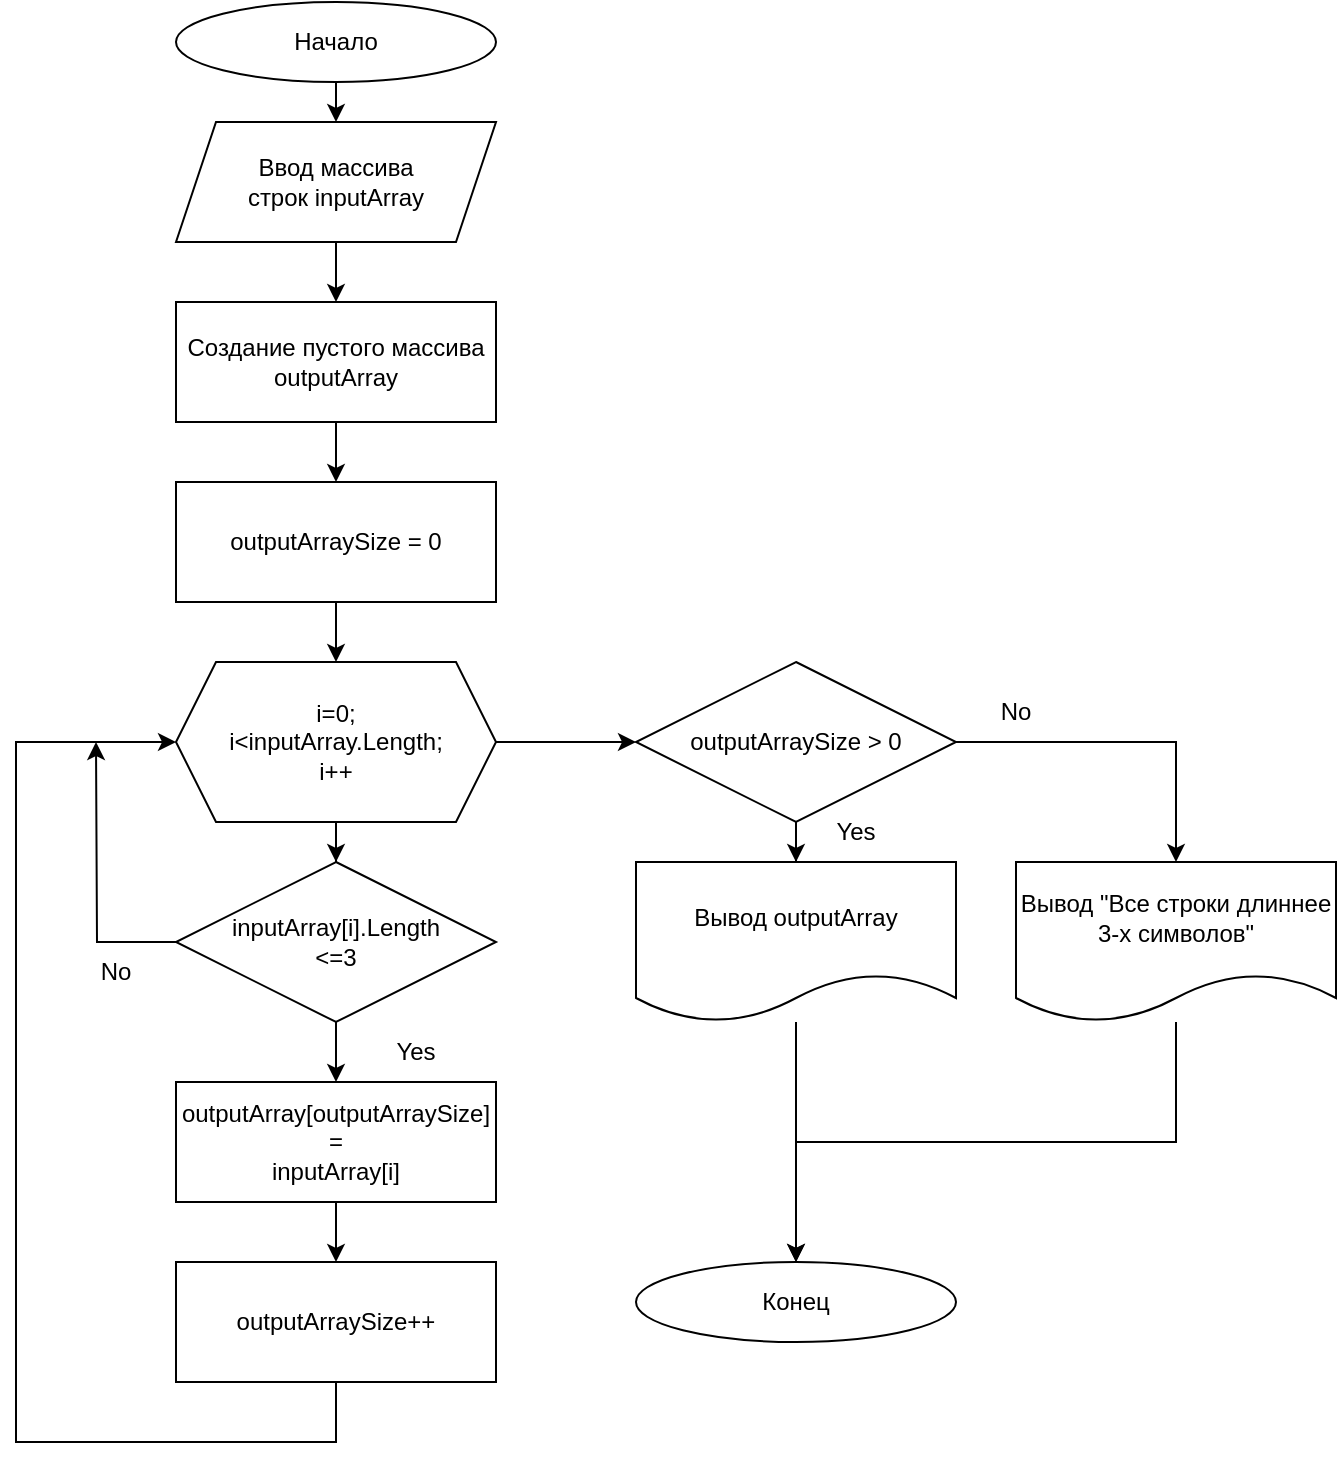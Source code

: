 <mxfile version="21.1.2" type="device">
  <diagram id="C5RBs43oDa-KdzZeNtuy" name="Page-1">
    <mxGraphModel dx="794" dy="788" grid="1" gridSize="10" guides="1" tooltips="1" connect="1" arrows="1" fold="1" page="1" pageScale="1" pageWidth="827" pageHeight="1169" math="0" shadow="0">
      <root>
        <mxCell id="WIyWlLk6GJQsqaUBKTNV-0" />
        <mxCell id="WIyWlLk6GJQsqaUBKTNV-1" parent="WIyWlLk6GJQsqaUBKTNV-0" />
        <mxCell id="5ylXC0vqH7yExzFe4pIZ-2" style="edgeStyle=orthogonalEdgeStyle;rounded=0;orthogonalLoop=1;jettySize=auto;html=1;exitX=0.5;exitY=1;exitDx=0;exitDy=0;entryX=0.5;entryY=0;entryDx=0;entryDy=0;" edge="1" parent="WIyWlLk6GJQsqaUBKTNV-1" source="5ylXC0vqH7yExzFe4pIZ-0" target="5ylXC0vqH7yExzFe4pIZ-1">
          <mxGeometry relative="1" as="geometry" />
        </mxCell>
        <mxCell id="5ylXC0vqH7yExzFe4pIZ-0" value="Начало" style="ellipse;whiteSpace=wrap;html=1;" vertex="1" parent="WIyWlLk6GJQsqaUBKTNV-1">
          <mxGeometry x="240" y="40" width="160" height="40" as="geometry" />
        </mxCell>
        <mxCell id="5ylXC0vqH7yExzFe4pIZ-6" value="" style="edgeStyle=orthogonalEdgeStyle;rounded=0;orthogonalLoop=1;jettySize=auto;html=1;" edge="1" parent="WIyWlLk6GJQsqaUBKTNV-1" source="5ylXC0vqH7yExzFe4pIZ-1" target="5ylXC0vqH7yExzFe4pIZ-5">
          <mxGeometry relative="1" as="geometry" />
        </mxCell>
        <mxCell id="5ylXC0vqH7yExzFe4pIZ-1" value="Ввод массива &lt;br&gt;строк inputArray" style="shape=parallelogram;perimeter=parallelogramPerimeter;whiteSpace=wrap;html=1;fixedSize=1;" vertex="1" parent="WIyWlLk6GJQsqaUBKTNV-1">
          <mxGeometry x="240" y="100" width="160" height="60" as="geometry" />
        </mxCell>
        <mxCell id="5ylXC0vqH7yExzFe4pIZ-8" value="" style="edgeStyle=orthogonalEdgeStyle;rounded=0;orthogonalLoop=1;jettySize=auto;html=1;" edge="1" parent="WIyWlLk6GJQsqaUBKTNV-1" source="5ylXC0vqH7yExzFe4pIZ-5" target="5ylXC0vqH7yExzFe4pIZ-7">
          <mxGeometry relative="1" as="geometry" />
        </mxCell>
        <mxCell id="5ylXC0vqH7yExzFe4pIZ-5" value="Создание пустого массива outputArray" style="rounded=0;whiteSpace=wrap;html=1;" vertex="1" parent="WIyWlLk6GJQsqaUBKTNV-1">
          <mxGeometry x="240" y="190" width="160" height="60" as="geometry" />
        </mxCell>
        <mxCell id="5ylXC0vqH7yExzFe4pIZ-10" value="" style="edgeStyle=orthogonalEdgeStyle;rounded=0;orthogonalLoop=1;jettySize=auto;html=1;" edge="1" parent="WIyWlLk6GJQsqaUBKTNV-1" source="5ylXC0vqH7yExzFe4pIZ-7" target="5ylXC0vqH7yExzFe4pIZ-9">
          <mxGeometry relative="1" as="geometry" />
        </mxCell>
        <mxCell id="5ylXC0vqH7yExzFe4pIZ-7" value="outputArraySize = 0" style="rounded=0;whiteSpace=wrap;html=1;" vertex="1" parent="WIyWlLk6GJQsqaUBKTNV-1">
          <mxGeometry x="240" y="280" width="160" height="60" as="geometry" />
        </mxCell>
        <mxCell id="5ylXC0vqH7yExzFe4pIZ-12" value="" style="edgeStyle=orthogonalEdgeStyle;rounded=0;orthogonalLoop=1;jettySize=auto;html=1;" edge="1" parent="WIyWlLk6GJQsqaUBKTNV-1" source="5ylXC0vqH7yExzFe4pIZ-9" target="5ylXC0vqH7yExzFe4pIZ-11">
          <mxGeometry relative="1" as="geometry" />
        </mxCell>
        <mxCell id="5ylXC0vqH7yExzFe4pIZ-22" value="" style="edgeStyle=orthogonalEdgeStyle;rounded=0;orthogonalLoop=1;jettySize=auto;html=1;" edge="1" parent="WIyWlLk6GJQsqaUBKTNV-1" source="5ylXC0vqH7yExzFe4pIZ-9" target="5ylXC0vqH7yExzFe4pIZ-21">
          <mxGeometry relative="1" as="geometry" />
        </mxCell>
        <mxCell id="5ylXC0vqH7yExzFe4pIZ-9" value="i=0; &lt;br&gt;i&amp;lt;inputArray.Length;&lt;br&gt;i++" style="shape=hexagon;perimeter=hexagonPerimeter2;whiteSpace=wrap;html=1;fixedSize=1;" vertex="1" parent="WIyWlLk6GJQsqaUBKTNV-1">
          <mxGeometry x="240" y="370" width="160" height="80" as="geometry" />
        </mxCell>
        <mxCell id="5ylXC0vqH7yExzFe4pIZ-15" value="" style="edgeStyle=orthogonalEdgeStyle;rounded=0;orthogonalLoop=1;jettySize=auto;html=1;" edge="1" parent="WIyWlLk6GJQsqaUBKTNV-1" source="5ylXC0vqH7yExzFe4pIZ-11" target="5ylXC0vqH7yExzFe4pIZ-14">
          <mxGeometry relative="1" as="geometry" />
        </mxCell>
        <mxCell id="5ylXC0vqH7yExzFe4pIZ-33" style="edgeStyle=orthogonalEdgeStyle;rounded=0;orthogonalLoop=1;jettySize=auto;html=1;" edge="1" parent="WIyWlLk6GJQsqaUBKTNV-1" source="5ylXC0vqH7yExzFe4pIZ-11">
          <mxGeometry relative="1" as="geometry">
            <mxPoint x="200" y="410" as="targetPoint" />
          </mxGeometry>
        </mxCell>
        <mxCell id="5ylXC0vqH7yExzFe4pIZ-11" value="inputArray[i].Length&lt;br&gt;&amp;lt;=3" style="rhombus;whiteSpace=wrap;html=1;" vertex="1" parent="WIyWlLk6GJQsqaUBKTNV-1">
          <mxGeometry x="240" y="470" width="160" height="80" as="geometry" />
        </mxCell>
        <mxCell id="5ylXC0vqH7yExzFe4pIZ-13" value="Yes" style="text;html=1;strokeColor=none;fillColor=none;align=center;verticalAlign=middle;whiteSpace=wrap;rounded=0;" vertex="1" parent="WIyWlLk6GJQsqaUBKTNV-1">
          <mxGeometry x="330" y="550" width="60" height="30" as="geometry" />
        </mxCell>
        <mxCell id="5ylXC0vqH7yExzFe4pIZ-17" value="" style="edgeStyle=orthogonalEdgeStyle;rounded=0;orthogonalLoop=1;jettySize=auto;html=1;" edge="1" parent="WIyWlLk6GJQsqaUBKTNV-1" source="5ylXC0vqH7yExzFe4pIZ-14" target="5ylXC0vqH7yExzFe4pIZ-16">
          <mxGeometry relative="1" as="geometry" />
        </mxCell>
        <mxCell id="5ylXC0vqH7yExzFe4pIZ-14" value="outputArray[outputArraySize]&lt;br&gt;=&lt;br&gt;inputArray[i]" style="rounded=0;whiteSpace=wrap;html=1;" vertex="1" parent="WIyWlLk6GJQsqaUBKTNV-1">
          <mxGeometry x="240" y="580" width="160" height="60" as="geometry" />
        </mxCell>
        <mxCell id="5ylXC0vqH7yExzFe4pIZ-18" style="edgeStyle=orthogonalEdgeStyle;rounded=0;orthogonalLoop=1;jettySize=auto;html=1;entryX=0;entryY=0.5;entryDx=0;entryDy=0;" edge="1" parent="WIyWlLk6GJQsqaUBKTNV-1" source="5ylXC0vqH7yExzFe4pIZ-16" target="5ylXC0vqH7yExzFe4pIZ-9">
          <mxGeometry relative="1" as="geometry">
            <Array as="points">
              <mxPoint x="320" y="760" />
              <mxPoint x="160" y="760" />
              <mxPoint x="160" y="410" />
            </Array>
          </mxGeometry>
        </mxCell>
        <mxCell id="5ylXC0vqH7yExzFe4pIZ-16" value="outputArraySize++" style="rounded=0;whiteSpace=wrap;html=1;" vertex="1" parent="WIyWlLk6GJQsqaUBKTNV-1">
          <mxGeometry x="240" y="670" width="160" height="60" as="geometry" />
        </mxCell>
        <mxCell id="5ylXC0vqH7yExzFe4pIZ-20" value="No" style="text;html=1;strokeColor=none;fillColor=none;align=center;verticalAlign=middle;whiteSpace=wrap;rounded=0;" vertex="1" parent="WIyWlLk6GJQsqaUBKTNV-1">
          <mxGeometry x="180" y="510" width="60" height="30" as="geometry" />
        </mxCell>
        <mxCell id="5ylXC0vqH7yExzFe4pIZ-25" value="" style="edgeStyle=orthogonalEdgeStyle;rounded=0;orthogonalLoop=1;jettySize=auto;html=1;" edge="1" parent="WIyWlLk6GJQsqaUBKTNV-1" source="5ylXC0vqH7yExzFe4pIZ-21" target="5ylXC0vqH7yExzFe4pIZ-24">
          <mxGeometry relative="1" as="geometry" />
        </mxCell>
        <mxCell id="5ylXC0vqH7yExzFe4pIZ-27" style="edgeStyle=orthogonalEdgeStyle;rounded=0;orthogonalLoop=1;jettySize=auto;html=1;entryX=0.5;entryY=0;entryDx=0;entryDy=0;" edge="1" parent="WIyWlLk6GJQsqaUBKTNV-1" source="5ylXC0vqH7yExzFe4pIZ-21" target="5ylXC0vqH7yExzFe4pIZ-26">
          <mxGeometry relative="1" as="geometry" />
        </mxCell>
        <mxCell id="5ylXC0vqH7yExzFe4pIZ-21" value="outputArraySize &amp;gt; 0" style="rhombus;whiteSpace=wrap;html=1;" vertex="1" parent="WIyWlLk6GJQsqaUBKTNV-1">
          <mxGeometry x="470" y="370" width="160" height="80" as="geometry" />
        </mxCell>
        <mxCell id="5ylXC0vqH7yExzFe4pIZ-23" value="Yes" style="text;html=1;strokeColor=none;fillColor=none;align=center;verticalAlign=middle;whiteSpace=wrap;rounded=0;" vertex="1" parent="WIyWlLk6GJQsqaUBKTNV-1">
          <mxGeometry x="550" y="440" width="60" height="30" as="geometry" />
        </mxCell>
        <mxCell id="5ylXC0vqH7yExzFe4pIZ-30" value="" style="edgeStyle=orthogonalEdgeStyle;rounded=0;orthogonalLoop=1;jettySize=auto;html=1;" edge="1" parent="WIyWlLk6GJQsqaUBKTNV-1" source="5ylXC0vqH7yExzFe4pIZ-24" target="5ylXC0vqH7yExzFe4pIZ-29">
          <mxGeometry relative="1" as="geometry" />
        </mxCell>
        <mxCell id="5ylXC0vqH7yExzFe4pIZ-24" value="Вывод outputArray" style="shape=document;whiteSpace=wrap;html=1;boundedLbl=1;" vertex="1" parent="WIyWlLk6GJQsqaUBKTNV-1">
          <mxGeometry x="470" y="470" width="160" height="80" as="geometry" />
        </mxCell>
        <mxCell id="5ylXC0vqH7yExzFe4pIZ-31" style="edgeStyle=orthogonalEdgeStyle;rounded=0;orthogonalLoop=1;jettySize=auto;html=1;entryX=0.5;entryY=0;entryDx=0;entryDy=0;" edge="1" parent="WIyWlLk6GJQsqaUBKTNV-1" source="5ylXC0vqH7yExzFe4pIZ-26" target="5ylXC0vqH7yExzFe4pIZ-29">
          <mxGeometry relative="1" as="geometry">
            <mxPoint x="550" y="620" as="targetPoint" />
            <Array as="points">
              <mxPoint x="740" y="610" />
              <mxPoint x="550" y="610" />
            </Array>
          </mxGeometry>
        </mxCell>
        <mxCell id="5ylXC0vqH7yExzFe4pIZ-26" value="Вывод &quot;Все строки длиннее 3-х символов&quot;" style="shape=document;whiteSpace=wrap;html=1;boundedLbl=1;" vertex="1" parent="WIyWlLk6GJQsqaUBKTNV-1">
          <mxGeometry x="660" y="470" width="160" height="80" as="geometry" />
        </mxCell>
        <mxCell id="5ylXC0vqH7yExzFe4pIZ-28" value="No" style="text;html=1;strokeColor=none;fillColor=none;align=center;verticalAlign=middle;whiteSpace=wrap;rounded=0;" vertex="1" parent="WIyWlLk6GJQsqaUBKTNV-1">
          <mxGeometry x="630" y="380" width="60" height="30" as="geometry" />
        </mxCell>
        <mxCell id="5ylXC0vqH7yExzFe4pIZ-29" value="Конец" style="ellipse;whiteSpace=wrap;html=1;" vertex="1" parent="WIyWlLk6GJQsqaUBKTNV-1">
          <mxGeometry x="470" y="670" width="160" height="40" as="geometry" />
        </mxCell>
      </root>
    </mxGraphModel>
  </diagram>
</mxfile>
